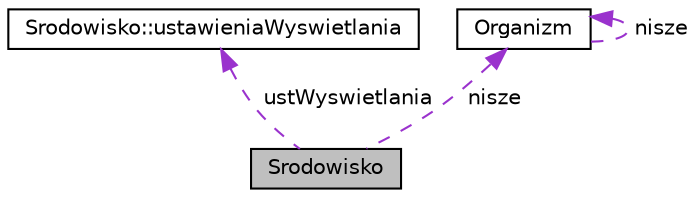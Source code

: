 digraph "Srodowisko"
{
 // LATEX_PDF_SIZE
  edge [fontname="Helvetica",fontsize="10",labelfontname="Helvetica",labelfontsize="10"];
  node [fontname="Helvetica",fontsize="10",shape=record];
  Node1 [label="Srodowisko",height=0.2,width=0.4,color="black", fillcolor="grey75", style="filled", fontcolor="black",tooltip=" "];
  Node2 -> Node1 [dir="back",color="darkorchid3",fontsize="10",style="dashed",label=" ustWyswietlania" ,fontname="Helvetica"];
  Node2 [label="Srodowisko::ustawieniaWyswietlania",height=0.2,width=0.4,color="black", fillcolor="white", style="filled",URL="$struct_srodowisko_1_1ustawienia_wyswietlania.html",tooltip=" "];
  Node3 -> Node1 [dir="back",color="darkorchid3",fontsize="10",style="dashed",label=" nisze" ,fontname="Helvetica"];
  Node3 [label="Organizm",height=0.2,width=0.4,color="black", fillcolor="white", style="filled",URL="$class_organizm.html",tooltip="Klasa Organizm, która jest dziedziczona przez podklasy gatunków."];
  Node3 -> Node3 [dir="back",color="darkorchid3",fontsize="10",style="dashed",label=" nisze" ,fontname="Helvetica"];
}
